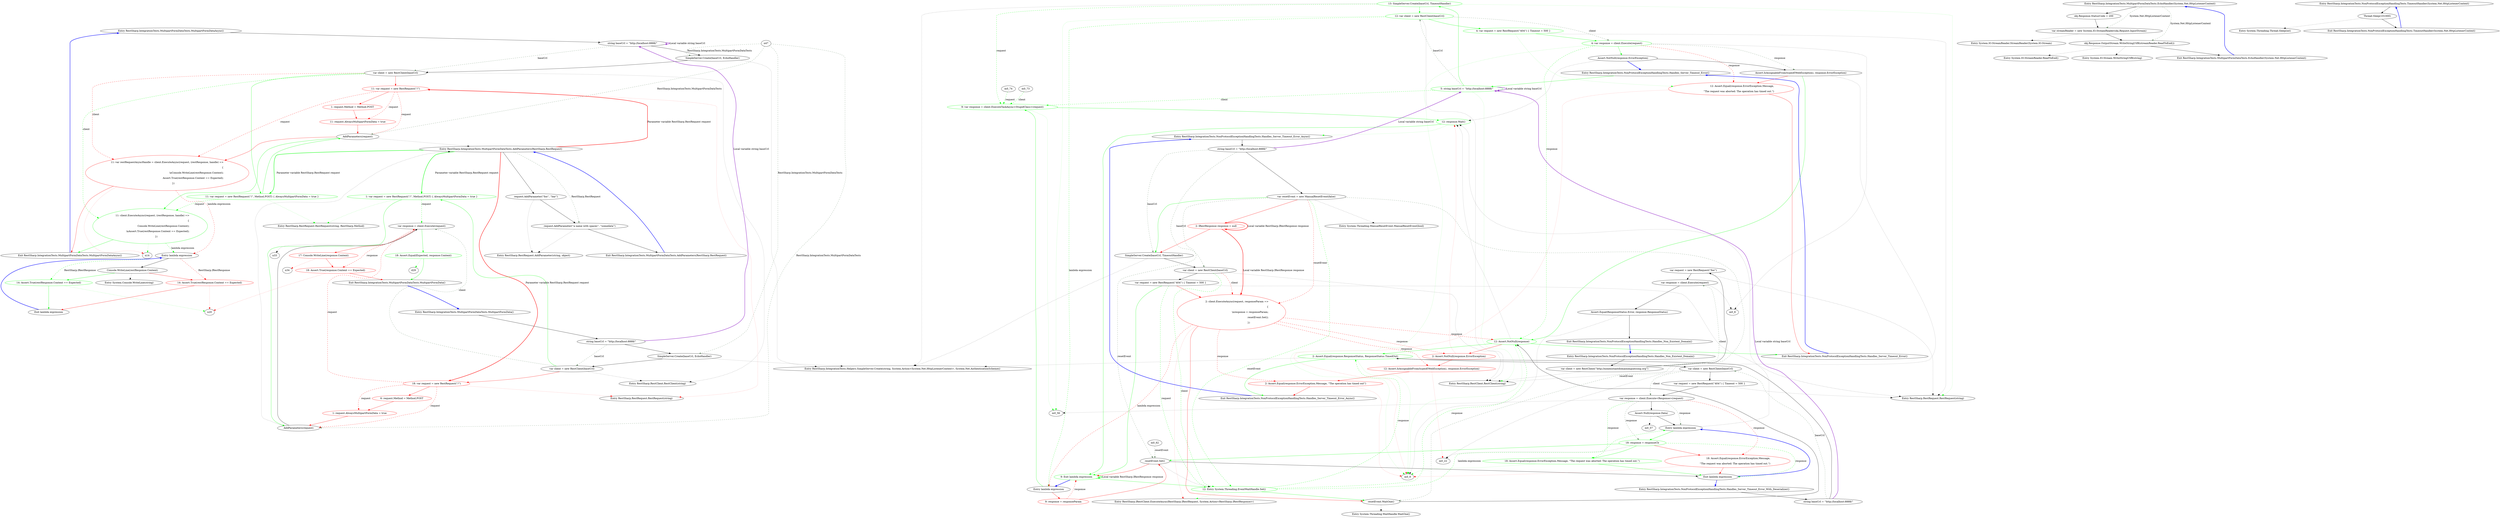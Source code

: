 digraph  {
n0 [cluster="RestSharp.IntegrationTests.MultipartFormDataTests.MultipartFormDataAsync()", label="Entry RestSharp.IntegrationTests.MultipartFormDataTests.MultipartFormDataAsync()", span="10-10"];
n1 [cluster="RestSharp.IntegrationTests.MultipartFormDataTests.MultipartFormDataAsync()", label="string baseUrl = ''http://localhost:8888/''", span="12-12"];
n2 [cluster="RestSharp.IntegrationTests.MultipartFormDataTests.MultipartFormDataAsync()", label="SimpleServer.Create(baseUrl, EchoHandler)", span="14-14"];
n3 [cluster="RestSharp.IntegrationTests.MultipartFormDataTests.MultipartFormDataAsync()", label="var client = new RestClient(baseUrl)", span="16-16"];
n10 [cluster="RestSharp.IntegrationTests.Helpers.SimpleServer.Create(string, System.Action<System.Net.HttpListenerContext>, System.Net.AuthenticationSchemes)", label="Entry RestSharp.IntegrationTests.Helpers.SimpleServer.Create(string, System.Action<System.Net.HttpListenerContext>, System.Net.AuthenticationSchemes)", span="12-12"];
n4 [cluster="RestSharp.IntegrationTests.MultipartFormDataTests.MultipartFormDataAsync()", color=red, community=0, label="11: var request = new RestRequest(''/'')", span="17-17"];
n8 [cluster="RestSharp.IntegrationTests.MultipartFormDataTests.MultipartFormDataAsync()", color=red, community=0, label="11: var restRequestAsyncHandle = client.ExecuteAsync(request, (restResponse, handle) =>\r\n                {\r\n                    \\nConsole.WriteLine(restResponse.Content);\r\n                    Assert.True(restResponse.Content == Expected);\r\n                })", span="23-27"];
d4 [cluster="RestSharp.IntegrationTests.MultipartFormDataTests.MultipartFormDataAsync()", color=green, community=0, label="11: var request = new RestRequest(''/'', Method.POST) { AlwaysMultipartFormData = true }", span="17-17"];
d6 [cluster="RestSharp.IntegrationTests.MultipartFormDataTests.MultipartFormDataAsync()", color=green, community=0, label="11: client.ExecuteAsync(request, (restResponse, handle) =>\r\n                {\r\n                    Console.WriteLine(restResponse.Content);\r\n                    \\nAssert.True(restResponse.Content == Expected);\r\n                })", span="21-25"];
n11 [cluster="RestSharp.RestClient.RestClient(string)", label="Entry RestSharp.RestClient.RestClient(string)", span="78-78"];
n5 [cluster="RestSharp.IntegrationTests.MultipartFormDataTests.MultipartFormDataAsync()", color=red, community=0, label="1: request.Method = Method.POST", span="19-19"];
n6 [cluster="RestSharp.IntegrationTests.MultipartFormDataTests.MultipartFormDataAsync()", color=red, community=0, label="11: request.AlwaysMultipartFormData = true", span="20-20"];
n7 [cluster="RestSharp.IntegrationTests.MultipartFormDataTests.MultipartFormDataAsync()", label="AddParameters(request)", span="21-21"];
n12 [cluster="RestSharp.RestRequest.RestRequest(string)", label="Entry RestSharp.RestRequest.RestRequest(string)", span="87-87"];
n13 [cluster="RestSharp.IntegrationTests.MultipartFormDataTests.AddParameters(RestSharp.RestRequest)", label="Entry RestSharp.IntegrationTests.MultipartFormDataTests.AddParameters(RestSharp.RestRequest)", span="54-54"];
n9 [cluster="RestSharp.IntegrationTests.MultipartFormDataTests.MultipartFormDataAsync()", label="Exit RestSharp.IntegrationTests.MultipartFormDataTests.MultipartFormDataAsync()", span="10-10"];
n15 [cluster="lambda expression", label="Entry lambda expression", span="23-27"];
d10 [cluster="RestSharp.RestRequest.RestRequest(string, RestSharp.Method)", label="Entry RestSharp.RestRequest.RestRequest(string, RestSharp.Method)", span="95-95"];
n35 [cluster="RestSharp.IntegrationTests.MultipartFormDataTests.AddParameters(RestSharp.RestRequest)", label="request.AddParameter(''foo'', ''bar'')", span="56-56"];
n36 [cluster="RestSharp.IntegrationTests.MultipartFormDataTests.AddParameters(RestSharp.RestRequest)", label="request.AddParameter(''a name with spaces'', ''somedata'')", span="57-57"];
n25 [cluster="RestSharp.IntegrationTests.MultipartFormDataTests.MultipartFormData()", color=red, community=0, label="18: var request = new RestRequest(''/'')", span="40-40"];
d23 [cluster="RestSharp.IntegrationTests.MultipartFormDataTests.MultipartFormData()", color=green, community=0, label="1: var request = new RestRequest(''/'', Method.POST) { AlwaysMultipartFormData = true }", span="38-38"];
n38 [cluster="RestSharp.RestRequest.AddParameter(string, object)", label="Entry RestSharp.RestRequest.AddParameter(string, object)", span="368-368"];
n37 [cluster="RestSharp.IntegrationTests.MultipartFormDataTests.AddParameters(RestSharp.RestRequest)", label="Exit RestSharp.IntegrationTests.MultipartFormDataTests.AddParameters(RestSharp.RestRequest)", span="54-54"];
n16 [cluster="lambda expression", label="Console.WriteLine(restResponse.Content)", span="25-25"];
n17 [cluster="lambda expression", color=red, community=0, label="14: Assert.True(restResponse.Content == Expected)", span="26-26"];
d15 [cluster="lambda expression", color=green, community=0, label="14: Assert.True(restResponse.Content == Expected)", span="24-24"];
n19 [cluster="System.Console.WriteLine(string)", label="Entry System.Console.WriteLine(string)", span="0-0"];
n18 [cluster="lambda expression", label="Exit lambda expression", span="23-27"];
n21 [cluster="RestSharp.IntegrationTests.MultipartFormDataTests.MultipartFormData()", label="Entry RestSharp.IntegrationTests.MultipartFormDataTests.MultipartFormData()", span="32-32"];
n22 [cluster="RestSharp.IntegrationTests.MultipartFormDataTests.MultipartFormData()", label="string baseUrl = ''http://localhost:8888/''", span="35-35"];
n23 [cluster="RestSharp.IntegrationTests.MultipartFormDataTests.MultipartFormData()", label="SimpleServer.Create(baseUrl, EchoHandler)", span="37-37"];
n24 [cluster="RestSharp.IntegrationTests.MultipartFormDataTests.MultipartFormData()", label="var client = new RestClient(baseUrl)", span="39-39"];
n29 [cluster="RestSharp.IntegrationTests.MultipartFormDataTests.MultipartFormData()", label="var response = client.Execute(request)", span="46-46"];
n26 [cluster="RestSharp.IntegrationTests.MultipartFormDataTests.MultipartFormData()", color=red, community=0, label="6: request.Method = Method.POST", span="42-42"];
n27 [cluster="RestSharp.IntegrationTests.MultipartFormDataTests.MultipartFormData()", color=red, community=0, label="1: request.AlwaysMultipartFormData = true", span="43-43"];
n28 [cluster="RestSharp.IntegrationTests.MultipartFormDataTests.MultipartFormData()", label="AddParameters(request)", span="44-44"];
n30 [cluster="RestSharp.IntegrationTests.MultipartFormDataTests.MultipartFormData()", color=red, community=0, label="17: Console.WriteLine(response.Content)", span="48-48"];
n31 [cluster="RestSharp.IntegrationTests.MultipartFormDataTests.MultipartFormData()", color=red, community=0, label="18: Assert.True(response.Content == Expected)", span="50-50"];
d26 [cluster="RestSharp.IntegrationTests.MultipartFormDataTests.MultipartFormData()", color=green, community=0, label="18: Assert.Equal(Expected, response.Content)", span="46-46"];
n32 [cluster="RestSharp.IntegrationTests.MultipartFormDataTests.MultipartFormData()", label="Exit RestSharp.IntegrationTests.MultipartFormDataTests.MultipartFormData()", span="32-32"];
n39 [cluster="RestSharp.IntegrationTests.MultipartFormDataTests.EchoHandler(System.Net.HttpListenerContext)", label="Entry RestSharp.IntegrationTests.MultipartFormDataTests.EchoHandler(System.Net.HttpListenerContext)", span="72-72"];
n40 [cluster="RestSharp.IntegrationTests.MultipartFormDataTests.EchoHandler(System.Net.HttpListenerContext)", label="obj.Response.StatusCode = 200", span="74-74"];
n41 [cluster="RestSharp.IntegrationTests.MultipartFormDataTests.EchoHandler(System.Net.HttpListenerContext)", label="var streamReader = new System.IO.StreamReader(obj.Request.InputStream)", span="76-76"];
n42 [cluster="RestSharp.IntegrationTests.MultipartFormDataTests.EchoHandler(System.Net.HttpListenerContext)", label="obj.Response.OutputStream.WriteStringUtf8(streamReader.ReadToEnd())", span="78-78"];
n44 [cluster="System.IO.StreamReader.StreamReader(System.IO.Stream)", label="Entry System.IO.StreamReader.StreamReader(System.IO.Stream)", span="0-0"];
n43 [cluster="RestSharp.IntegrationTests.MultipartFormDataTests.EchoHandler(System.Net.HttpListenerContext)", label="Exit RestSharp.IntegrationTests.MultipartFormDataTests.EchoHandler(System.Net.HttpListenerContext)", span="72-72"];
n45 [cluster="System.IO.StreamReader.ReadToEnd()", label="Entry System.IO.StreamReader.ReadToEnd()", span="0-0"];
n46 [cluster="System.IO.Stream.WriteStringUtf8(string)", label="Entry System.IO.Stream.WriteStringUtf8(string)", span="7-7"];
m0_39 [cluster="System.Threading.WaitHandle.WaitOne()", file="NonProtocolExceptionHandlingTests.cs", label="Entry System.Threading.WaitHandle.WaitOne()", span="0-0"];
m0_58 [cluster="RestSharp.IntegrationTests.NonProtocolExceptionHandlingTests.TimeoutHandler(System.Net.HttpListenerContext)", file="NonProtocolExceptionHandlingTests.cs", label="Entry RestSharp.IntegrationTests.NonProtocolExceptionHandlingTests.TimeoutHandler(System.Net.HttpListenerContext)", span="104-104"];
m0_59 [cluster="RestSharp.IntegrationTests.NonProtocolExceptionHandlingTests.TimeoutHandler(System.Net.HttpListenerContext)", file="NonProtocolExceptionHandlingTests.cs", label="Thread.Sleep(101000)", span="106-106"];
m0_60 [cluster="RestSharp.IntegrationTests.NonProtocolExceptionHandlingTests.TimeoutHandler(System.Net.HttpListenerContext)", file="NonProtocolExceptionHandlingTests.cs", label="Exit RestSharp.IntegrationTests.NonProtocolExceptionHandlingTests.TimeoutHandler(System.Net.HttpListenerContext)", span="104-104"];
m0_38 [cluster="RestSharp.IRestClient.ExecuteAsync(RestSharp.IRestRequest, System.Action<RestSharp.IRestResponse>)", file="NonProtocolExceptionHandlingTests.cs", label="Entry RestSharp.IRestClient.ExecuteAsync(RestSharp.IRestRequest, System.Action<RestSharp.IRestResponse>)", span="16-16"];
m0_10 [cluster="RestSharp.IntegrationTests.NonProtocolExceptionHandlingTests.Handles_Server_Timeout_Error()", file="NonProtocolExceptionHandlingTests.cs", label="Entry RestSharp.IntegrationTests.NonProtocolExceptionHandlingTests.Handles_Server_Timeout_Error()", span="29-29"];
m0_11 [cluster="RestSharp.IntegrationTests.NonProtocolExceptionHandlingTests.Handles_Server_Timeout_Error()", color=green, community=0, file="NonProtocolExceptionHandlingTests.cs", label="5: string baseUrl = ''http://localhost:8888/''", span="31-31"];
m0_12 [cluster="RestSharp.IntegrationTests.NonProtocolExceptionHandlingTests.Handles_Server_Timeout_Error()", color=green, community=0, file="NonProtocolExceptionHandlingTests.cs", label="13: SimpleServer.Create(baseUrl, TimeoutHandler)", span="33-33"];
m0_13 [cluster="RestSharp.IntegrationTests.NonProtocolExceptionHandlingTests.Handles_Server_Timeout_Error()", color=green, community=0, file="NonProtocolExceptionHandlingTests.cs", label="12: var client = new RestClient(baseUrl)", span="35-35"];
m0_14 [cluster="RestSharp.IntegrationTests.NonProtocolExceptionHandlingTests.Handles_Server_Timeout_Error()", color=green, community=0, file="NonProtocolExceptionHandlingTests.cs", label="4: var request = new RestRequest(''404'') { Timeout = 500 }", span="36-36"];
m0_15 [cluster="RestSharp.IntegrationTests.NonProtocolExceptionHandlingTests.Handles_Server_Timeout_Error()", color=green, community=0, file="NonProtocolExceptionHandlingTests.cs", label="4: var response = client.Execute(request)", span="37-37"];
m0_16 [cluster="RestSharp.IntegrationTests.NonProtocolExceptionHandlingTests.Handles_Server_Timeout_Error()", file="NonProtocolExceptionHandlingTests.cs", label="Assert.NotNull(response.ErrorException)", span="39-39"];
m0_17 [cluster="RestSharp.IntegrationTests.NonProtocolExceptionHandlingTests.Handles_Server_Timeout_Error()", file="NonProtocolExceptionHandlingTests.cs", label="Assert.IsAssignableFrom(typeof(WebException), response.ErrorException)", span="40-40"];
m0_18 [cluster="RestSharp.IntegrationTests.NonProtocolExceptionHandlingTests.Handles_Server_Timeout_Error()", color=red, community=0, file="NonProtocolExceptionHandlingTests.cs", label="12: Assert.Equal(response.ErrorException.Message,\r\n                    ''The request was aborted: The operation has timed out.'')", span="41-42"];
m0_32 [cluster="RestSharp.IntegrationTests.NonProtocolExceptionHandlingTests.Handles_Server_Timeout_Error_Async()", color=green, community=0, file="NonProtocolExceptionHandlingTests.cs", label="12: Assert.NotNull(response)", span="69-69"];
m0_19 [cluster="RestSharp.IntegrationTests.NonProtocolExceptionHandlingTests.Handles_Server_Timeout_Error()", file="NonProtocolExceptionHandlingTests.cs", label="Exit RestSharp.IntegrationTests.NonProtocolExceptionHandlingTests.Handles_Server_Timeout_Error()", span="29-29"];
m0_37 [cluster="System.Threading.ManualResetEvent.ManualResetEvent(bool)", file="NonProtocolExceptionHandlingTests.cs", label="Entry System.Threading.ManualResetEvent.ManualResetEvent(bool)", span="0-0"];
m0_45 [cluster="RestSharp.IntegrationTests.NonProtocolExceptionHandlingTests.Handles_Server_Timeout_Error_With_Deserializer()", file="NonProtocolExceptionHandlingTests.cs", label="Entry RestSharp.IntegrationTests.NonProtocolExceptionHandlingTests.Handles_Server_Timeout_Error_With_Deserializer()", span="82-82"];
m0_46 [cluster="RestSharp.IntegrationTests.NonProtocolExceptionHandlingTests.Handles_Server_Timeout_Error_With_Deserializer()", file="NonProtocolExceptionHandlingTests.cs", label="string baseUrl = ''http://localhost:8888/''", span="84-84"];
m0_47 [cluster="RestSharp.IntegrationTests.NonProtocolExceptionHandlingTests.Handles_Server_Timeout_Error_Async()", color=green, community=0, file="NonProtocolExceptionHandlingTests.cs", label="2: Assert.Equal(response.ResponseStatus, ResponseStatus.TimedOut)", span="103-103"];
m0_48 [cluster="RestSharp.IntegrationTests.NonProtocolExceptionHandlingTests.Handles_Server_Timeout_Error_With_Deserializer()", file="NonProtocolExceptionHandlingTests.cs", label="var client = new RestClient(baseUrl)", span="88-88"];
m0_49 [cluster="RestSharp.IntegrationTests.NonProtocolExceptionHandlingTests.Handles_Server_Timeout_Error_With_Deserializer()", file="NonProtocolExceptionHandlingTests.cs", label="var request = new RestRequest(''404'') { Timeout = 500 }", span="89-89"];
m0_50 [cluster="RestSharp.IntegrationTests.NonProtocolExceptionHandlingTests.Handles_Server_Timeout_Error_With_Deserializer()", file="NonProtocolExceptionHandlingTests.cs", label="var response = client.Execute<Response>(request)", span="90-90"];
m0_51 [cluster="RestSharp.IntegrationTests.NonProtocolExceptionHandlingTests.Handles_Server_Timeout_Error_With_Deserializer()", file="NonProtocolExceptionHandlingTests.cs", label="Assert.Null(response.Data)", span="92-92"];
m0_52 [cluster="lambda expression", file="NonProtocolExceptionHandlingTests.cs", label="Entry lambda expression", span="94-98"];
m0_53 [cluster="lambda expression", color=green, community=0, file="NonProtocolExceptionHandlingTests.cs", label="18: response = responseCb", span="96-96"];
m0_54 [cluster="RestSharp.IntegrationTests.NonProtocolExceptionHandlingTests.Handles_Server_Timeout_Error_With_Deserializer()", color=red, community=0, file="NonProtocolExceptionHandlingTests.cs", label="18: Assert.Equal(response.ErrorException.Message,\r\n                    ''The request was aborted: The operation has timed out.'')", span="95-96"];
m0_66 [cluster="RestSharp.IntegrationTests.NonProtocolExceptionHandlingTests.Handles_Server_Timeout_Error_With_Deserializer()", color=green, community=0, file="NonProtocolExceptionHandlingTests.cs", label="18: Assert.Equal(response.ErrorException.Message, ''The request was aborted: The operation has timed out.'')", span="130-130"];
m0_55 [cluster="lambda expression", file="NonProtocolExceptionHandlingTests.cs", label="Exit lambda expression", span="94-98"];
m0_7 [cluster="RestSharp.RestRequest.RestRequest(string)", file="NonProtocolExceptionHandlingTests.cs", label="Entry RestSharp.RestRequest.RestRequest(string)", span="87-87"];
m0_61 [cluster="System.Threading.Thread.Sleep(int)", file="NonProtocolExceptionHandlingTests.cs", label="Entry System.Threading.Thread.Sleep(int)", span="0-0"];
m0_23 [cluster="RestSharp.IntegrationTests.NonProtocolExceptionHandlingTests.Handles_Server_Timeout_Error_Async()", file="NonProtocolExceptionHandlingTests.cs", label="Entry RestSharp.IntegrationTests.NonProtocolExceptionHandlingTests.Handles_Server_Timeout_Error_Async()", span="50-50"];
m0_24 [cluster="RestSharp.IntegrationTests.NonProtocolExceptionHandlingTests.Handles_Server_Timeout_Error_Async()", file="NonProtocolExceptionHandlingTests.cs", label="string baseUrl = ''http://localhost:8888/''", span="52-52"];
m0_25 [cluster="RestSharp.IntegrationTests.NonProtocolExceptionHandlingTests.Handles_Server_Timeout_Error_Async()", file="NonProtocolExceptionHandlingTests.cs", label="var resetEvent = new ManualResetEvent(false)", span="53-53"];
m0_27 [cluster="RestSharp.IntegrationTests.NonProtocolExceptionHandlingTests.Handles_Server_Timeout_Error_Async()", file="NonProtocolExceptionHandlingTests.cs", label="SimpleServer.Create(baseUrl, TimeoutHandler)", span="56-56"];
m0_28 [cluster="RestSharp.IntegrationTests.NonProtocolExceptionHandlingTests.Handles_Server_Timeout_Error_Async()", file="NonProtocolExceptionHandlingTests.cs", label="var client = new RestClient(baseUrl)", span="58-58"];
m0_26 [cluster="RestSharp.IntegrationTests.NonProtocolExceptionHandlingTests.Handles_Server_Timeout_Error_Async()", color=red, community=0, file="NonProtocolExceptionHandlingTests.cs", label="2: IRestResponse response = null", span="54-54"];
m0_30 [cluster="RestSharp.IntegrationTests.NonProtocolExceptionHandlingTests.Handles_Server_Timeout_Error_Async()", color=red, community=0, file="NonProtocolExceptionHandlingTests.cs", label="2: client.ExecuteAsync(request, responseParam =>\r\n                                             {\r\n                                                 \\nresponse = responseParam;\r\n                                                 resetEvent.Set();\r\n                                             })", span="61-65"];
m0_31 [cluster="RestSharp.IntegrationTests.NonProtocolExceptionHandlingTests.Handles_Server_Timeout_Error_Async()", file="NonProtocolExceptionHandlingTests.cs", label="resetEvent.WaitOne()", span="67-67"];
m0_44 [cluster="System.Threading.EventWaitHandle.Set()", color=green, community=0, file="NonProtocolExceptionHandlingTests.cs", label="12: Entry System.Threading.EventWaitHandle.Set()", span="0-0"];
m0_29 [cluster="RestSharp.IntegrationTests.NonProtocolExceptionHandlingTests.Handles_Server_Timeout_Error_Async()", file="NonProtocolExceptionHandlingTests.cs", label="var request = new RestRequest(''404'') { Timeout = 500 }", span="59-59"];
m0_43 [cluster="lambda expression", color=green, community=0, file="NonProtocolExceptionHandlingTests.cs", label="9: Exit lambda expression", span="61-65"];
m0_33 [cluster="RestSharp.IntegrationTests.NonProtocolExceptionHandlingTests.Handles_Server_Timeout_Error_Async()", color=red, community=0, file="NonProtocolExceptionHandlingTests.cs", label="2: Assert.NotNull(response.ErrorException)", span="70-70"];
m0_34 [cluster="RestSharp.IntegrationTests.NonProtocolExceptionHandlingTests.Handles_Server_Timeout_Error_Async()", color=red, community=0, file="NonProtocolExceptionHandlingTests.cs", label="12: Assert.IsAssignableFrom(typeof(WebException), response.ErrorException)", span="71-71"];
m0_35 [cluster="RestSharp.IntegrationTests.NonProtocolExceptionHandlingTests.Handles_Server_Timeout_Error_Async()", color=red, community=0, file="NonProtocolExceptionHandlingTests.cs", label="2: Assert.Equal(response.ErrorException.Message, ''The operation has timed out'')", span="72-72"];
m0_36 [cluster="RestSharp.IntegrationTests.NonProtocolExceptionHandlingTests.Handles_Server_Timeout_Error_Async()", file="NonProtocolExceptionHandlingTests.cs", label="Exit RestSharp.IntegrationTests.NonProtocolExceptionHandlingTests.Handles_Server_Timeout_Error_Async()", span="50-50"];
m0_0 [cluster="RestSharp.IntegrationTests.NonProtocolExceptionHandlingTests.Handles_Non_Existent_Domain()", file="NonProtocolExceptionHandlingTests.cs", label="Entry RestSharp.IntegrationTests.NonProtocolExceptionHandlingTests.Handles_Non_Existent_Domain()", span="14-14"];
m0_1 [cluster="RestSharp.IntegrationTests.NonProtocolExceptionHandlingTests.Handles_Non_Existent_Domain()", file="NonProtocolExceptionHandlingTests.cs", label="var client = new RestClient(''http://nonexistantdomainimguessing.org'')", span="16-16"];
m0_2 [cluster="RestSharp.IntegrationTests.NonProtocolExceptionHandlingTests.Handles_Non_Existent_Domain()", file="NonProtocolExceptionHandlingTests.cs", label="var request = new RestRequest(''foo'')", span="17-17"];
m0_3 [cluster="RestSharp.IntegrationTests.NonProtocolExceptionHandlingTests.Handles_Non_Existent_Domain()", file="NonProtocolExceptionHandlingTests.cs", label="var response = client.Execute(request)", span="18-18"];
m0_4 [cluster="RestSharp.IntegrationTests.NonProtocolExceptionHandlingTests.Handles_Non_Existent_Domain()", file="NonProtocolExceptionHandlingTests.cs", label="Assert.Equal(ResponseStatus.Error, response.ResponseStatus)", span="20-20"];
m0_5 [cluster="RestSharp.IntegrationTests.NonProtocolExceptionHandlingTests.Handles_Non_Existent_Domain()", file="NonProtocolExceptionHandlingTests.cs", label="Exit RestSharp.IntegrationTests.NonProtocolExceptionHandlingTests.Handles_Non_Existent_Domain()", span="14-14"];
m0_42 [cluster="lambda expression", file="NonProtocolExceptionHandlingTests.cs", label="resetEvent.Set()", span="64-64"];
m0_40 [cluster="lambda expression", file="NonProtocolExceptionHandlingTests.cs", label="Entry lambda expression", span="61-65"];
m0_41 [cluster="lambda expression", color=red, community=0, file="NonProtocolExceptionHandlingTests.cs", label="9: response = responseParam", span="63-63"];
m0_20 [cluster="lambda expression", color=green, community=0, file="NonProtocolExceptionHandlingTests.cs", label="9: var response = client.ExecuteTaskAsync<StupidClass>(request)", span="42-42"];
m0_21 [cluster="lambda expression", color=green, community=0, file="NonProtocolExceptionHandlingTests.cs", label="12: response.Wait()", span="44-44"];
m0_6 [cluster="RestSharp.RestClient.RestClient(string)", file="NonProtocolExceptionHandlingTests.cs", label="Entry RestSharp.RestClient.RestClient(string)", span="78-78"];
n14;
n20;
n33;
n34;
d29;
m0_56;
m0_9;
m0_8;
m0_22;
m0_57;
n47;
m0_62;
m0_73;
m0_74;
n0 -> n1  [key=0, style=solid];
n1 -> n1  [color=darkorchid, key=3, label="Local variable string baseUrl", style=bold];
n1 -> n2  [key=0, style=solid];
n1 -> n3  [color=darkseagreen4, key=1, label=baseUrl, style=dashed];
n2 -> n3  [key=0, style=solid];
n2 -> n10  [key=2, style=dotted];
n3 -> n4  [color=red, key=0, style=solid];
n3 -> n8  [color=red, key=1, label=client, style=dashed];
n3 -> d4  [color=green, key=0, style=solid];
n3 -> d6  [color=green, key=1, label=client, style=dashed];
n3 -> n11  [key=2, style=dotted];
n4 -> n5  [color=red, key=0, style=solid];
n4 -> n6  [color=red, key=1, label=request, style=dashed];
n4 -> n7  [color=red, key=1, label=request, style=dashed];
n4 -> n8  [color=red, key=1, label=request, style=dashed];
n4 -> n12  [color=red, key=2, style=dotted];
n8 -> n9  [color=red, key=0, style=solid];
n8 -> n14  [color=red, key=2, style=dotted];
n8 -> n15  [color=red, key=1, label="lambda expression", style=dashed];
d4 -> n7  [color=green, key=0, style=solid];
d4 -> d6  [color=green, key=1, label=request, style=dashed];
d4 -> d10  [color=green, key=2, style=dotted];
d6 -> n9  [color=green, key=0, style=solid];
d6 -> n14  [color=green, key=2, style=dotted];
d6 -> n15  [color=green, key=1, label="lambda expression", style=dashed];
n5 -> n6  [color=red, key=0, style=solid];
n6 -> n7  [color=red, key=0, style=solid];
n7 -> n8  [color=red, key=0, style=solid];
n7 -> d6  [color=green, key=0, style=solid];
n7 -> n13  [key=2, style=dotted];
n13 -> n4  [color=red, key=3, label="Parameter variable RestSharp.RestRequest request", style=bold];
n13 -> d4  [color=green, key=3, label="Parameter variable RestSharp.RestRequest request", style=bold];
n13 -> n35  [key=0, style=solid];
n13 -> n36  [color=darkseagreen4, key=1, label="RestSharp.RestRequest", style=dashed];
n13 -> n25  [color=red, key=3, label="Parameter variable RestSharp.RestRequest request", style=bold];
n13 -> d23  [color=green, key=3, label="Parameter variable RestSharp.RestRequest request", style=bold];
n9 -> n0  [color=blue, key=0, style=bold];
n15 -> n16  [key=0, style=solid];
n15 -> n17  [color=red, key=1, label="RestSharp.IRestResponse", style=dashed];
n15 -> d15  [color=green, key=1, label="RestSharp.IRestResponse", style=dashed];
n35 -> n36  [key=0, style=solid];
n35 -> n38  [key=2, style=dotted];
n36 -> n37  [key=0, style=solid];
n36 -> n38  [key=2, style=dotted];
n25 -> n12  [color=red, key=2, style=dotted];
n25 -> n26  [color=red, key=0, style=solid];
n25 -> n27  [color=red, key=1, label=request, style=dashed];
n25 -> n28  [color=red, key=1, label=request, style=dashed];
n25 -> n29  [color=red, key=1, label=request, style=dashed];
d23 -> n28  [color=green, key=0, style=solid];
d23 -> n29  [color=green, key=1, label=request, style=dashed];
d23 -> d10  [color=green, key=2, style=dotted];
n37 -> n13  [color=blue, key=0, style=bold];
n16 -> n17  [color=red, key=0, style=solid];
n16 -> d15  [color=green, key=0, style=solid];
n16 -> n19  [key=2, style=dotted];
n17 -> n18  [color=red, key=0, style=solid];
n17 -> n20  [color=red, key=2, style=dotted];
d15 -> n18  [color=green, key=0, style=solid];
d15 -> n20  [color=green, key=2, style=dotted];
n18 -> n15  [color=blue, key=0, style=bold];
n21 -> n22  [key=0, style=solid];
n22 -> n1  [color=darkorchid, key=3, label="Local variable string baseUrl", style=bold];
n22 -> n23  [key=0, style=solid];
n22 -> n24  [color=darkseagreen4, key=1, label=baseUrl, style=dashed];
n23 -> n10  [key=2, style=dotted];
n23 -> n24  [key=0, style=solid];
n24 -> n11  [key=2, style=dotted];
n24 -> n25  [color=red, key=0, style=solid];
n24 -> n29  [color=darkseagreen4, key=1, label=client, style=dashed];
n24 -> d23  [color=green, key=0, style=solid];
n29 -> n30  [color=red, key=0, style=solid];
n29 -> n31  [color=red, key=1, label=response, style=dashed];
n29 -> d26  [color=green, key=0, style=solid];
n29 -> n33  [key=2, style=dotted];
n26 -> n27  [color=red, key=0, style=solid];
n27 -> n28  [color=red, key=0, style=solid];
n28 -> n13  [key=2, style=dotted];
n28 -> n29  [key=0, style=solid];
n30 -> n31  [color=red, key=0, style=solid];
n30 -> n34  [color=red, key=2, style=dotted];
n31 -> n20  [color=red, key=2, style=dotted];
n31 -> n32  [color=red, key=0, style=solid];
d26 -> n32  [color=green, key=0, style=solid];
d26 -> d29  [color=green, key=2, style=dotted];
n32 -> n21  [color=blue, key=0, style=bold];
n39 -> n40  [key=0, style=solid];
n39 -> n41  [color=darkseagreen4, key=1, label="System.Net.HttpListenerContext", style=dashed];
n39 -> n42  [color=darkseagreen4, key=1, label="System.Net.HttpListenerContext", style=dashed];
n40 -> n41  [key=0, style=solid];
n41 -> n42  [key=0, style=solid];
n41 -> n44  [key=2, style=dotted];
n42 -> n43  [key=0, style=solid];
n42 -> n45  [key=2, style=dotted];
n42 -> n46  [key=2, style=dotted];
n43 -> n39  [color=blue, key=0, style=bold];
m0_58 -> m0_59  [key=0, style=solid];
m0_59 -> m0_60  [key=0, style=solid];
m0_59 -> m0_61  [key=2, style=dotted];
m0_60 -> m0_58  [color=blue, key=0, style=bold];
m0_10 -> m0_11  [color=green, key=0, style=solid];
m0_11 -> m0_6  [color=green, key=2, style=dotted];
m0_11 -> m0_20  [color=green, key=1, label=client, style=dashed];
m0_11 -> m0_12  [color=green, key=0, style=solid];
m0_11 -> m0_13  [color=darkseagreen4, key=1, label=baseUrl, style=dashed];
m0_11 -> m0_11  [color=darkorchid, key=3, label="Local variable string baseUrl", style=bold];
m0_12 -> m0_7  [color=green, key=2, style=dotted];
m0_12 -> m0_20  [color=green, key=1, label=request, style=dashed];
m0_12 -> m0_13  [color=green, key=0, style=solid];
m0_12 -> n10  [key=2, style=dotted];
m0_13 -> m0_40  [color=green, key=1, label="lambda expression", style=dashed];
m0_13 -> m0_56  [color=green, key=2, style=dotted];
m0_13 -> m0_14  [color=green, key=0, style=solid];
m0_13 -> m0_15  [color=darkseagreen4, key=1, label=client, style=dashed];
m0_13 -> m0_6  [key=2, style=dotted];
m0_14 -> m0_18  [color=green, key=2, style=dotted];
m0_14 -> m0_15  [color=green, key=0, style=solid];
m0_14 -> m0_7  [key=2, style=dotted];
m0_15 -> m0_9  [color=green, key=2, style=dotted];
m0_15 -> m0_16  [color=green, key=0, style=solid];
m0_15 -> m0_8  [key=2, style=dotted];
m0_15 -> m0_17  [color=darkseagreen4, key=1, label=response, style=dashed];
m0_15 -> m0_18  [color=red, key=1, label=response, style=dashed];
m0_15 -> m0_32  [color=green, key=1, label=response, style=dashed];
m0_16 -> m0_10  [color=blue, key=0, style=bold];
m0_16 -> m0_17  [key=0, style=solid];
m0_16 -> m0_21  [key=2, style=dotted];
m0_17 -> m0_18  [color=red, key=0, style=solid];
m0_17 -> m0_32  [color=green, key=0, style=solid];
m0_17 -> m0_22  [key=2, style=dotted];
m0_18 -> m0_9  [color=red, key=2, style=dotted];
m0_18 -> m0_19  [color=red, key=0, style=solid];
m0_32 -> m0_9  [color=green, key=2, style=dotted];
m0_32 -> m0_19  [color=green, key=0, style=solid];
m0_32 -> m0_21  [key=2, style=dotted];
m0_32 -> m0_33  [color=red, key=0, style=solid];
m0_32 -> m0_47  [color=green, key=0, style=solid];
m0_19 -> m0_10  [color=blue, key=0, style=bold];
m0_45 -> m0_46  [key=0, style=solid];
m0_46 -> m0_11  [color=darkorchid, key=3, label="Local variable string baseUrl", style=bold];
m0_46 -> m0_47  [key=0, style=solid];
m0_46 -> m0_48  [color=darkseagreen4, key=1, label=baseUrl, style=dashed];
m0_47 -> n10  [key=2, style=dotted];
m0_47 -> m0_48  [key=0, style=solid];
m0_47 -> m0_9  [color=green, key=2, style=dotted];
m0_47 -> m0_36  [color=green, key=0, style=solid];
m0_48 -> m0_6  [key=2, style=dotted];
m0_48 -> m0_49  [key=0, style=solid];
m0_48 -> m0_50  [color=darkseagreen4, key=1, label=client, style=dashed];
m0_49 -> m0_7  [key=2, style=dotted];
m0_49 -> m0_50  [key=0, style=solid];
m0_50 -> m0_51  [key=0, style=solid];
m0_50 -> m0_52  [color=darkseagreen4, key=1, label=response, style=dashed];
m0_50 -> m0_53  [color=darkseagreen4, key=1, label=response, style=dashed];
m0_50 -> m0_54  [color=red, key=1, label=response, style=dashed];
m0_50 -> m0_66  [color=green, key=1, label=response, style=dashed];
m0_50 -> m0_56  [key=2, style=dotted];
m0_51 -> m0_52  [key=0, style=solid];
m0_51 -> m0_57  [key=2, style=dotted];
m0_52 -> m0_21  [key=2, style=dotted];
m0_52 -> m0_53  [color=green, key=0, style=solid];
m0_53 -> m0_22  [key=2, style=dotted];
m0_53 -> m0_54  [color=red, key=0, style=solid];
m0_53 -> m0_66  [color=green, key=0, style=solid];
m0_53 -> m0_42  [color=green, key=0, style=solid];
m0_53 -> m0_55  [color=green, key=1, label=response, style=dashed];
m0_54 -> m0_9  [color=red, key=2, style=dotted];
m0_54 -> m0_55  [color=red, key=0, style=solid];
m0_66 -> m0_9  [color=green, key=2, style=dotted];
m0_66 -> m0_55  [color=green, key=0, style=solid];
m0_55 -> m0_45  [color=blue, key=0, style=bold];
m0_55 -> m0_52  [color=blue, key=0, style=bold];
m0_23 -> m0_24  [key=0, style=solid];
m0_24 -> m0_11  [color=darkorchid, key=3, label="Local variable string baseUrl", style=bold];
m0_24 -> m0_25  [key=0, style=solid];
m0_24 -> m0_27  [color=darkseagreen4, key=1, label=baseUrl, style=dashed];
m0_24 -> m0_28  [color=darkseagreen4, key=1, label=baseUrl, style=dashed];
m0_25 -> m0_26  [color=red, key=0, style=solid];
m0_25 -> m0_27  [color=green, key=0, style=solid];
m0_25 -> m0_30  [color=red, key=1, label=resetEvent, style=dashed];
m0_25 -> m0_31  [color=darkseagreen4, key=1, label=resetEvent, style=dashed];
m0_25 -> m0_44  [color=green, key=1, label=resetEvent, style=dashed];
m0_25 -> m0_37  [key=2, style=dotted];
m0_25 -> m0_42  [color=darkseagreen4, key=1, label=resetEvent, style=dashed];
m0_27 -> n10  [key=2, style=dotted];
m0_27 -> m0_28  [key=0, style=solid];
m0_28 -> m0_6  [key=2, style=dotted];
m0_28 -> m0_29  [key=0, style=solid];
m0_28 -> m0_30  [color=red, key=1, label=client, style=dashed];
m0_28 -> m0_44  [color=green, key=1, label=client, style=dashed];
m0_26 -> m0_26  [color=red, key=3, label="Local variable RestSharp.IRestResponse response", style=bold];
m0_26 -> m0_27  [color=red, key=0, style=solid];
m0_26 -> m0_30  [color=red, key=3, label="Local variable RestSharp.IRestResponse response", style=bold];
m0_30 -> m0_31  [color=red, key=0, style=solid];
m0_30 -> m0_32  [color=red, key=1, label=response, style=dashed];
m0_30 -> m0_33  [color=red, key=1, label=response, style=dashed];
m0_30 -> m0_34  [color=red, key=1, label=response, style=dashed];
m0_30 -> m0_35  [color=red, key=1, label=response, style=dashed];
m0_30 -> m0_38  [color=red, key=2, style=dotted];
m0_30 -> m0_40  [color=red, key=1, label="lambda expression", style=dashed];
m0_31 -> m0_32  [key=0, style=solid];
m0_31 -> m0_39  [key=2, style=dotted];
m0_44 -> m0_31  [color=green, key=0, style=solid];
m0_44 -> m0_32  [color=green, key=1, label=response, style=dashed];
m0_44 -> m0_47  [color=green, key=1, label=response, style=dashed];
m0_44 -> m0_38  [color=green, key=2, style=dotted];
m0_44 -> m0_52  [color=green, key=1, label="lambda expression", style=dashed];
m0_29 -> m0_7  [key=2, style=dotted];
m0_29 -> m0_30  [color=red, key=0, style=solid];
m0_29 -> m0_43  [color=green, key=0, style=solid];
m0_29 -> m0_44  [color=green, key=1, label=request, style=dashed];
m0_43 -> m0_43  [color=green, key=3, label="Local variable RestSharp.IRestResponse response", style=bold];
m0_43 -> m0_44  [color=green, key=0, style=solid];
m0_43 -> m0_40  [color=blue, key=0, style=bold];
m0_33 -> m0_21  [color=red, key=2, style=dotted];
m0_33 -> m0_34  [color=red, key=0, style=solid];
m0_34 -> m0_22  [color=red, key=2, style=dotted];
m0_34 -> m0_35  [color=red, key=0, style=solid];
m0_35 -> m0_9  [color=red, key=2, style=dotted];
m0_35 -> m0_36  [color=red, key=0, style=solid];
m0_36 -> m0_23  [color=blue, key=0, style=bold];
m0_0 -> m0_1  [key=0, style=solid];
m0_1 -> m0_2  [key=0, style=solid];
m0_1 -> m0_3  [color=darkseagreen4, key=1, label=client, style=dashed];
m0_1 -> m0_6  [key=2, style=dotted];
m0_2 -> m0_3  [key=0, style=solid];
m0_2 -> m0_7  [key=2, style=dotted];
m0_3 -> m0_4  [key=0, style=solid];
m0_3 -> m0_8  [key=2, style=dotted];
m0_4 -> m0_5  [key=0, style=solid];
m0_4 -> m0_9  [key=2, style=dotted];
m0_5 -> m0_0  [color=blue, key=0, style=bold];
m0_42 -> m0_43  [color=red, key=0, style=solid];
m0_42 -> m0_55  [key=0, style=solid];
m0_42 -> m0_44  [key=2, style=dotted];
m0_40 -> m0_41  [color=red, key=0, style=solid];
m0_40 -> m0_20  [color=green, key=0, style=solid];
m0_41 -> m0_42  [color=red, key=0, style=solid];
m0_41 -> m0_43  [color=red, key=1, label=response, style=dashed];
m0_20 -> m0_21  [color=green, key=0, style=solid];
m0_20 -> m0_56  [color=green, key=2, style=dotted];
m0_21 -> m0_43  [color=green, key=0, style=solid];
m0_21 -> m0_23  [color=green, key=2, style=dotted];
n47 -> n2  [color=darkseagreen4, key=1, label="RestSharp.IntegrationTests.MultipartFormDataTests", style=dashed];
n47 -> n7  [color=darkseagreen4, key=1, label="RestSharp.IntegrationTests.MultipartFormDataTests", style=dashed];
n47 -> n23  [color=darkseagreen4, key=1, label="RestSharp.IntegrationTests.MultipartFormDataTests", style=dashed];
n47 -> n28  [color=darkseagreen4, key=1, label="RestSharp.IntegrationTests.MultipartFormDataTests", style=dashed];
m0_62 -> m0_42  [color=darkseagreen4, key=1, label=resetEvent, style=dashed];
m0_73 -> m0_20  [color=green, key=1, label=client, style=dashed];
m0_74 -> m0_20  [color=green, key=1, label=request, style=dashed];
}
